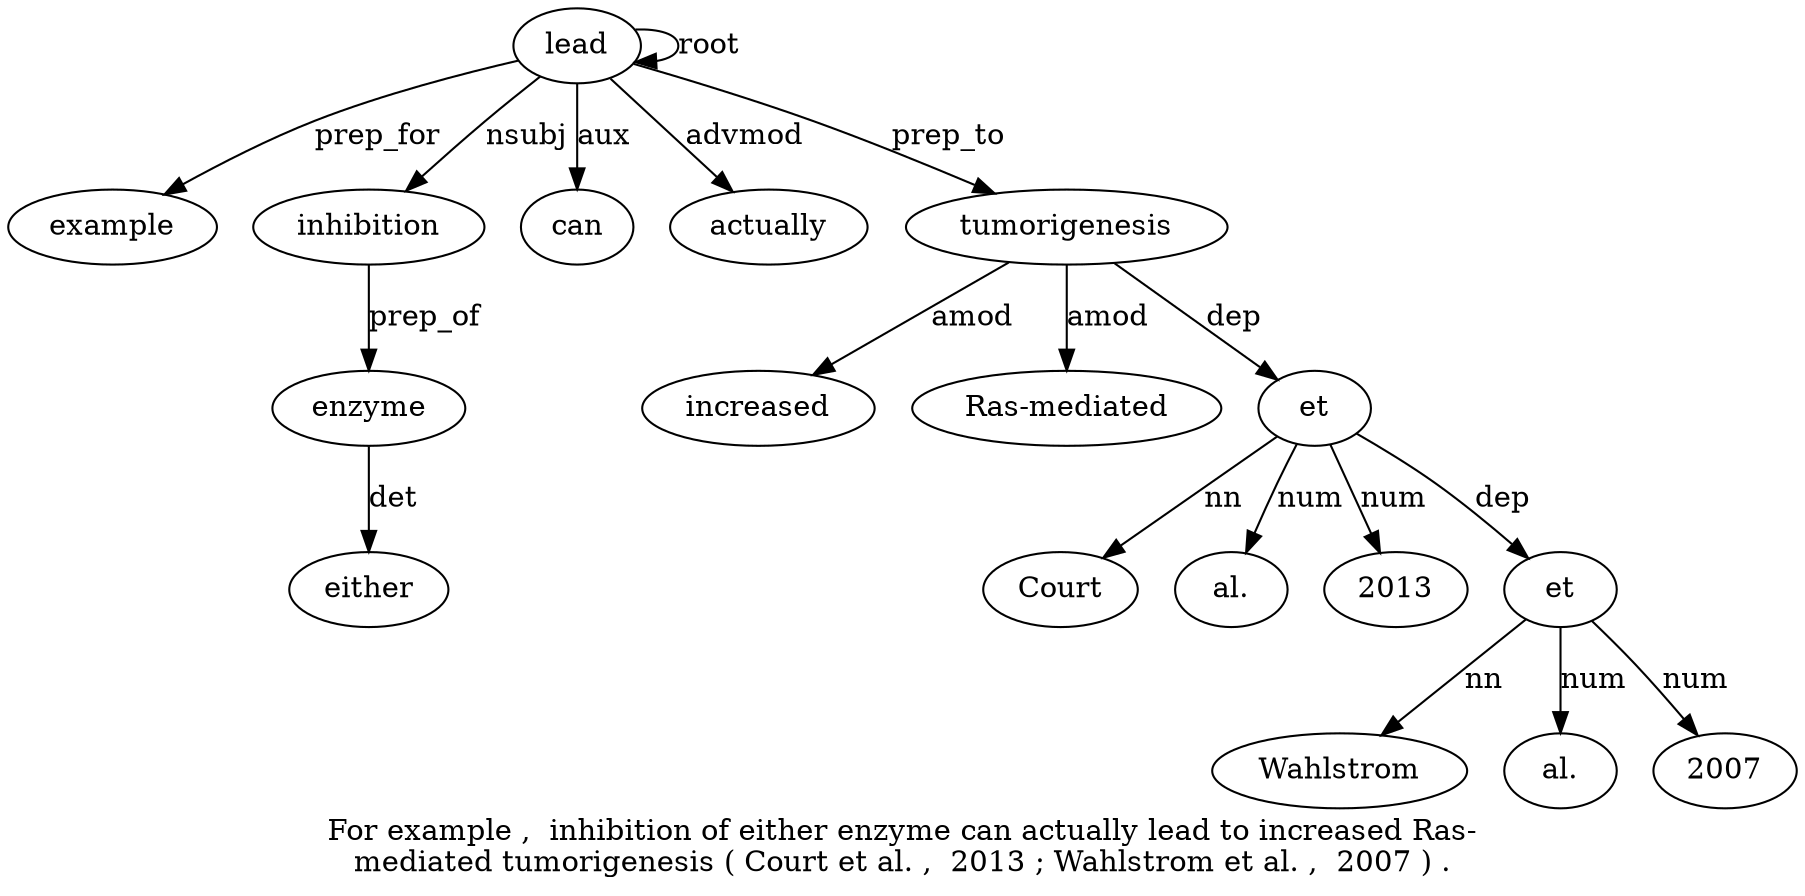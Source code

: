 digraph "For example ,  inhibition of either enzyme can actually lead to increased Ras-mediated tumorigenesis ( Court et al. ,  2013 ; Wahlstrom et al. ,  2007 ) ." {
label="For example ,  inhibition of either enzyme can actually lead to increased Ras-
mediated tumorigenesis ( Court et al. ,  2013 ; Wahlstrom et al. ,  2007 ) .";
lead10 [style=filled, fillcolor=white, label=lead];
example2 [style=filled, fillcolor=white, label=example];
lead10 -> example2  [label=prep_for];
inhibition4 [style=filled, fillcolor=white, label=inhibition];
lead10 -> inhibition4  [label=nsubj];
enzyme7 [style=filled, fillcolor=white, label=enzyme];
either6 [style=filled, fillcolor=white, label=either];
enzyme7 -> either6  [label=det];
inhibition4 -> enzyme7  [label=prep_of];
can8 [style=filled, fillcolor=white, label=can];
lead10 -> can8  [label=aux];
actually9 [style=filled, fillcolor=white, label=actually];
lead10 -> actually9  [label=advmod];
lead10 -> lead10  [label=root];
tumorigenesis14 [style=filled, fillcolor=white, label=tumorigenesis];
increased12 [style=filled, fillcolor=white, label=increased];
tumorigenesis14 -> increased12  [label=amod];
"Ras-mediated13" [style=filled, fillcolor=white, label="Ras-mediated"];
tumorigenesis14 -> "Ras-mediated13"  [label=amod];
lead10 -> tumorigenesis14  [label=prep_to];
et17 [style=filled, fillcolor=white, label=et];
Court16 [style=filled, fillcolor=white, label=Court];
et17 -> Court16  [label=nn];
tumorigenesis14 -> et17  [label=dep];
"al.18" [style=filled, fillcolor=white, label="al."];
et17 -> "al.18"  [label=num];
2013 [style=filled, fillcolor=white, label=2013];
et17 -> 2013  [label=num];
et23 [style=filled, fillcolor=white, label=et];
Wahlstrom22 [style=filled, fillcolor=white, label=Wahlstrom];
et23 -> Wahlstrom22  [label=nn];
et17 -> et23  [label=dep];
"al.24" [style=filled, fillcolor=white, label="al."];
et23 -> "al.24"  [label=num];
200726 [style=filled, fillcolor=white, label=2007];
et23 -> 200726  [label=num];
}
